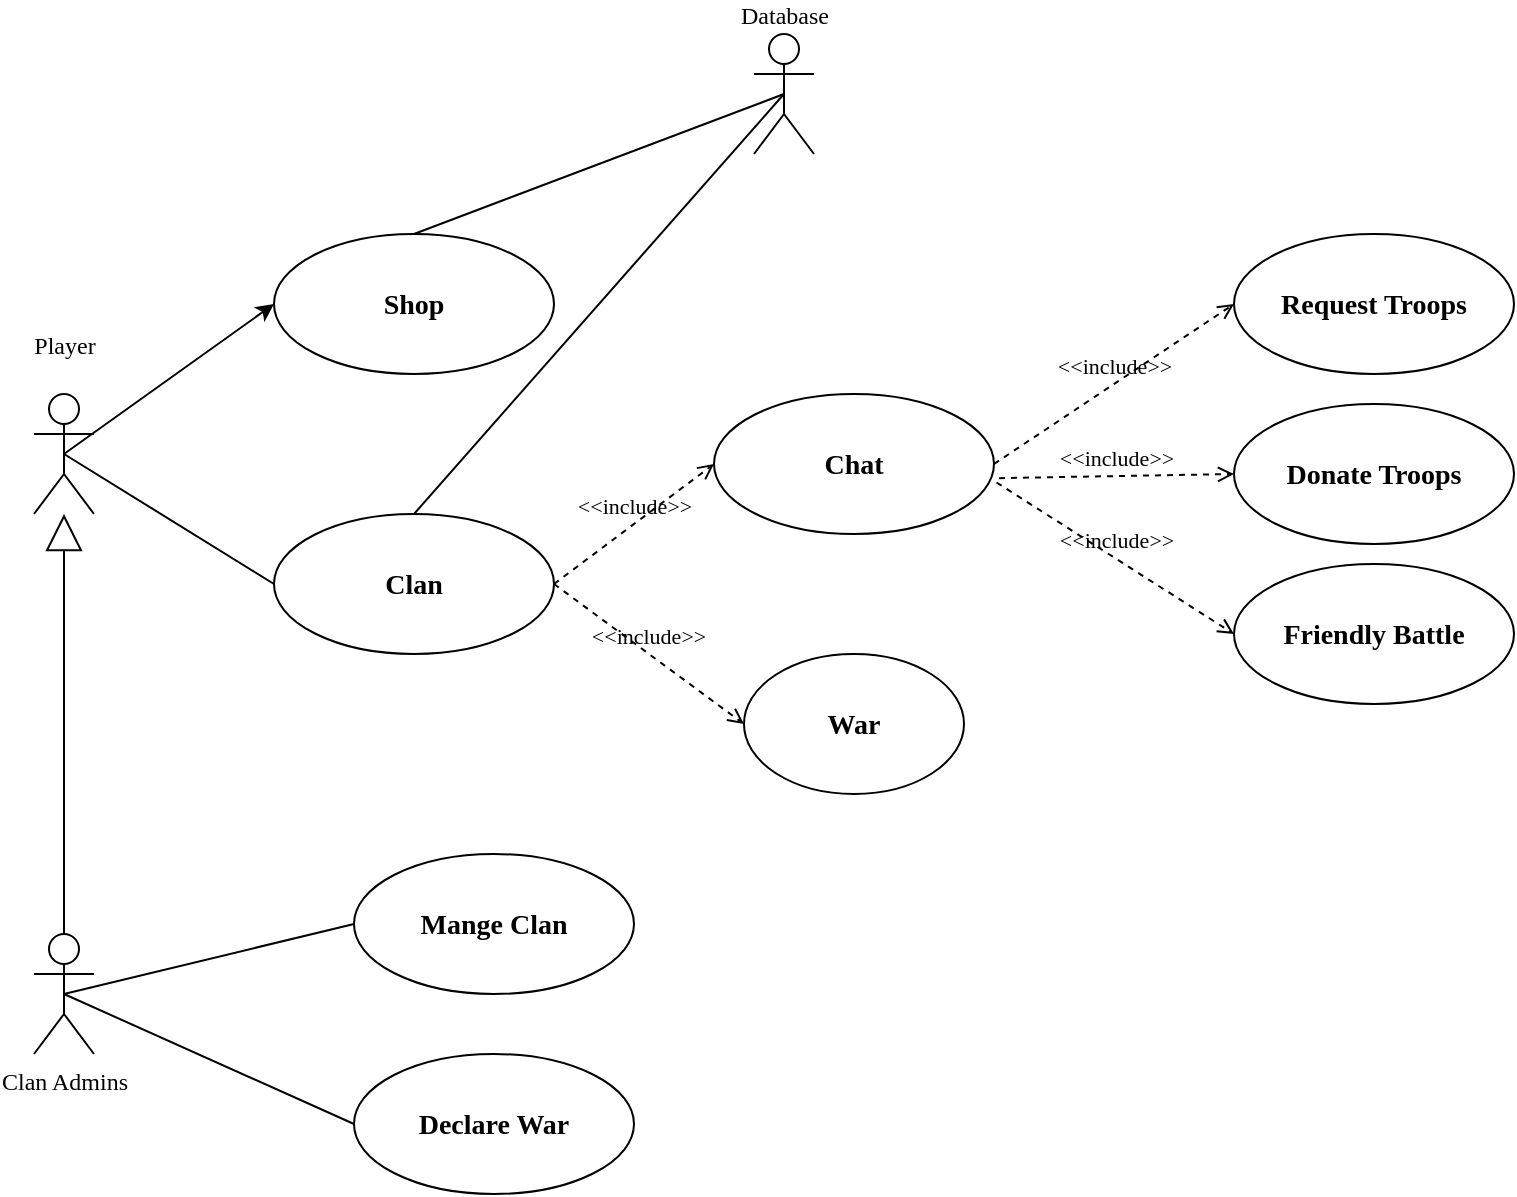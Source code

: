 <mxfile version="24.7.16">
  <diagram name="Page-1" id="st1P8JyCpSi96vsaimh_">
    <mxGraphModel dx="1242" dy="1927" grid="1" gridSize="10" guides="1" tooltips="1" connect="1" arrows="1" fold="1" page="1" pageScale="1" pageWidth="850" pageHeight="1100" math="0" shadow="0">
      <root>
        <mxCell id="0" />
        <mxCell id="1" parent="0" />
        <mxCell id="qAvXWc3zEYrcIfAVPUuY-1" style="rounded=0;orthogonalLoop=1;jettySize=auto;html=1;exitX=0.5;exitY=0.5;exitDx=0;exitDy=0;exitPerimeter=0;entryX=0;entryY=0.5;entryDx=0;entryDy=0;fontFamily=Verdana;fontColor=#000000;endArrow=none;endFill=0;" edge="1" parent="1" source="qAvXWc3zEYrcIfAVPUuY-3" target="qAvXWc3zEYrcIfAVPUuY-10">
          <mxGeometry relative="1" as="geometry" />
        </mxCell>
        <mxCell id="qAvXWc3zEYrcIfAVPUuY-2" style="rounded=0;orthogonalLoop=1;jettySize=auto;html=1;exitX=0.5;exitY=0.5;exitDx=0;exitDy=0;exitPerimeter=0;entryX=0;entryY=0.5;entryDx=0;entryDy=0;fontColor=#000000;" edge="1" parent="1" source="qAvXWc3zEYrcIfAVPUuY-3" target="qAvXWc3zEYrcIfAVPUuY-22">
          <mxGeometry relative="1" as="geometry" />
        </mxCell>
        <mxCell id="qAvXWc3zEYrcIfAVPUuY-3" value="Player&lt;div&gt;&lt;br&gt;&lt;/div&gt;" style="shape=umlActor;verticalLabelPosition=top;verticalAlign=bottom;html=1;outlineConnect=0;fontFamily=Verdana;fontColor=#000000;align=center;labelPosition=center;" vertex="1" parent="1">
          <mxGeometry x="50" y="-810" width="30" height="60" as="geometry" />
        </mxCell>
        <mxCell id="qAvXWc3zEYrcIfAVPUuY-4" style="rounded=0;orthogonalLoop=1;jettySize=auto;html=1;exitX=0.5;exitY=0.5;exitDx=0;exitDy=0;exitPerimeter=0;entryX=0;entryY=0.5;entryDx=0;entryDy=0;endArrow=none;endFill=0;fontColor=#000000;" edge="1" parent="1" source="qAvXWc3zEYrcIfAVPUuY-6" target="qAvXWc3zEYrcIfAVPUuY-13">
          <mxGeometry relative="1" as="geometry" />
        </mxCell>
        <mxCell id="qAvXWc3zEYrcIfAVPUuY-5" style="rounded=0;orthogonalLoop=1;jettySize=auto;html=1;exitX=0.5;exitY=0.5;exitDx=0;exitDy=0;exitPerimeter=0;entryX=0;entryY=0.5;entryDx=0;entryDy=0;endArrow=none;endFill=0;fontColor=#000000;" edge="1" parent="1" source="qAvXWc3zEYrcIfAVPUuY-6" target="qAvXWc3zEYrcIfAVPUuY-24">
          <mxGeometry relative="1" as="geometry">
            <mxPoint x="160" y="-398.122" as="targetPoint" />
          </mxGeometry>
        </mxCell>
        <mxCell id="qAvXWc3zEYrcIfAVPUuY-6" value="Clan Admins&lt;div&gt;&lt;br&gt;&lt;/div&gt;" style="shape=umlActor;verticalLabelPosition=bottom;verticalAlign=top;html=1;outlineConnect=0;fontFamily=Verdana;fontColor=#000000;" vertex="1" parent="1">
          <mxGeometry x="50" y="-540" width="30" height="60" as="geometry" />
        </mxCell>
        <mxCell id="qAvXWc3zEYrcIfAVPUuY-7" value="&lt;p style=&quot;margin: 0px 0px 0px 21px; text-indent: -21px; font-style: normal; font-variant: normal; font-stretch: normal; font-size: 14px; line-height: normal; font-size-adjust: none; font-kerning: auto; font-feature-settings: normal; font-optical-sizing: auto; font-variation-settings: normal;&quot;&gt;&lt;b&gt;Request Troops&lt;/b&gt;&lt;/p&gt;" style="ellipse;whiteSpace=wrap;html=1;fontFamily=Verdana;fontColor=#000000;" vertex="1" parent="1">
          <mxGeometry x="650" y="-890" width="140" height="70" as="geometry" />
        </mxCell>
        <mxCell id="qAvXWc3zEYrcIfAVPUuY-8" value="&lt;p style=&quot;margin: 0px 0px 0px 21px; text-indent: -21px; font-style: normal; font-variant: normal; font-stretch: normal; font-size: 14px; line-height: normal; font-size-adjust: none; font-kerning: auto; font-feature-settings: normal; font-optical-sizing: auto; font-variation-settings: normal;&quot;&gt;&lt;b&gt;Chat&lt;/b&gt;&lt;/p&gt;" style="ellipse;whiteSpace=wrap;html=1;fontFamily=Verdana;fontColor=#000000;" vertex="1" parent="1">
          <mxGeometry x="390" y="-810" width="140" height="70" as="geometry" />
        </mxCell>
        <mxCell id="qAvXWc3zEYrcIfAVPUuY-9" value="&lt;p style=&quot;margin: 0px 0px 0px 21px; text-indent: -21px; font-style: normal; font-variant: normal; font-stretch: normal; font-size: 14px; line-height: normal; font-size-adjust: none; font-kerning: auto; font-feature-settings: normal; font-optical-sizing: auto; font-variation-settings: normal;&quot;&gt;&lt;b&gt;Donate Troops&lt;/b&gt;&lt;/p&gt;" style="ellipse;whiteSpace=wrap;html=1;fontFamily=Verdana;fontColor=#000000;" vertex="1" parent="1">
          <mxGeometry x="650" y="-805" width="140" height="70" as="geometry" />
        </mxCell>
        <mxCell id="qAvXWc3zEYrcIfAVPUuY-10" value="&lt;p style=&quot;margin: 0px 0px 0px 21px; text-indent: -21px; font-style: normal; font-variant: normal; font-stretch: normal; font-size: 14px; line-height: normal; font-size-adjust: none; font-kerning: auto; font-feature-settings: normal; font-optical-sizing: auto; font-variation-settings: normal;&quot;&gt;&lt;b&gt;Clan&lt;/b&gt;&lt;/p&gt;" style="ellipse;whiteSpace=wrap;html=1;fontFamily=Verdana;fontColor=#000000;" vertex="1" parent="1">
          <mxGeometry x="170" y="-750" width="140" height="70" as="geometry" />
        </mxCell>
        <mxCell id="qAvXWc3zEYrcIfAVPUuY-11" value="&amp;lt;&amp;lt;include&amp;gt;&amp;gt;" style="html=1;verticalAlign=bottom;labelBackgroundColor=none;endArrow=open;endFill=0;dashed=1;rounded=0;entryX=0;entryY=0.5;entryDx=0;entryDy=0;exitX=1;exitY=0.5;exitDx=0;exitDy=0;fontFamily=Verdana;fontColor=#000000;" edge="1" parent="1" source="qAvXWc3zEYrcIfAVPUuY-10" target="qAvXWc3zEYrcIfAVPUuY-8">
          <mxGeometry width="160" relative="1" as="geometry">
            <mxPoint x="390" y="-710" as="sourcePoint" />
            <mxPoint x="550" y="-710" as="targetPoint" />
          </mxGeometry>
        </mxCell>
        <mxCell id="qAvXWc3zEYrcIfAVPUuY-12" value="&amp;lt;&amp;lt;include&amp;gt;&amp;gt;" style="html=1;verticalAlign=bottom;labelBackgroundColor=none;endArrow=open;endFill=0;dashed=1;rounded=0;entryX=0;entryY=0.5;entryDx=0;entryDy=0;exitX=1;exitY=0.5;exitDx=0;exitDy=0;fontFamily=Verdana;fontColor=#000000;" edge="1" parent="1" source="qAvXWc3zEYrcIfAVPUuY-8" target="qAvXWc3zEYrcIfAVPUuY-7">
          <mxGeometry width="160" relative="1" as="geometry">
            <mxPoint x="460" y="-635.5" as="sourcePoint" />
            <mxPoint x="650" y="-850" as="targetPoint" />
          </mxGeometry>
        </mxCell>
        <mxCell id="qAvXWc3zEYrcIfAVPUuY-13" value="&lt;p style=&quot;margin: 0px 0px 0px 21px; text-indent: -21px; font-style: normal; font-variant: normal; font-stretch: normal; font-size: 14px; line-height: normal; font-size-adjust: none; font-kerning: auto; font-feature-settings: normal; font-optical-sizing: auto; font-variation-settings: normal;&quot;&gt;&lt;b&gt;Mange Clan&lt;/b&gt;&lt;/p&gt;" style="ellipse;whiteSpace=wrap;html=1;fontFamily=Verdana;fontColor=#000000;" vertex="1" parent="1">
          <mxGeometry x="210" y="-580" width="140" height="70" as="geometry" />
        </mxCell>
        <mxCell id="qAvXWc3zEYrcIfAVPUuY-14" value="" style="endArrow=block;endSize=16;endFill=0;html=1;rounded=0;exitX=0.5;exitY=0;exitDx=0;exitDy=0;exitPerimeter=0;fontColor=#000000;" edge="1" parent="1" source="qAvXWc3zEYrcIfAVPUuY-6" target="qAvXWc3zEYrcIfAVPUuY-3">
          <mxGeometry width="160" relative="1" as="geometry">
            <mxPoint x="70" y="-630" as="sourcePoint" />
            <mxPoint x="210" y="-690" as="targetPoint" />
          </mxGeometry>
        </mxCell>
        <mxCell id="qAvXWc3zEYrcIfAVPUuY-15" value="&amp;lt;&amp;lt;include&amp;gt;&amp;gt;" style="html=1;verticalAlign=bottom;labelBackgroundColor=none;endArrow=open;endFill=0;dashed=1;rounded=0;exitX=1.018;exitY=0.601;exitDx=0;exitDy=0;fontFamily=Verdana;fontColor=#000000;exitPerimeter=0;entryX=0;entryY=0.5;entryDx=0;entryDy=0;" edge="1" parent="1" source="qAvXWc3zEYrcIfAVPUuY-8" target="qAvXWc3zEYrcIfAVPUuY-9">
          <mxGeometry width="160" relative="1" as="geometry">
            <mxPoint x="540" y="-695" as="sourcePoint" />
            <mxPoint x="610" y="-675" as="targetPoint" />
          </mxGeometry>
        </mxCell>
        <mxCell id="qAvXWc3zEYrcIfAVPUuY-16" value="&lt;p style=&quot;margin: 0px 0px 0px 21px; text-indent: -21px; font-style: normal; font-variant: normal; font-stretch: normal; font-size: 14px; line-height: normal; font-size-adjust: none; font-kerning: auto; font-feature-settings: normal; font-optical-sizing: auto; font-variation-settings: normal;&quot;&gt;&lt;b&gt;Friendly Battle&lt;/b&gt;&lt;/p&gt;" style="ellipse;whiteSpace=wrap;html=1;fontFamily=Verdana;fontColor=#000000;" vertex="1" parent="1">
          <mxGeometry x="650" y="-725" width="140" height="70" as="geometry" />
        </mxCell>
        <mxCell id="qAvXWc3zEYrcIfAVPUuY-17" style="rounded=0;orthogonalLoop=1;jettySize=auto;html=1;exitX=0.5;exitY=0.5;exitDx=0;exitDy=0;exitPerimeter=0;entryX=0.5;entryY=0;entryDx=0;entryDy=0;endArrow=none;endFill=0;fontColor=#000000;" edge="1" parent="1" source="qAvXWc3zEYrcIfAVPUuY-18" target="qAvXWc3zEYrcIfAVPUuY-10">
          <mxGeometry relative="1" as="geometry" />
        </mxCell>
        <mxCell id="qAvXWc3zEYrcIfAVPUuY-18" value="&lt;div&gt;Database&lt;/div&gt;" style="shape=umlActor;verticalLabelPosition=top;verticalAlign=bottom;html=1;outlineConnect=0;fontFamily=Verdana;fontColor=#000000;labelPosition=center;align=center;" vertex="1" parent="1">
          <mxGeometry x="410" y="-990" width="30" height="60" as="geometry" />
        </mxCell>
        <mxCell id="qAvXWc3zEYrcIfAVPUuY-19" value="&lt;p style=&quot;margin: 0px 0px 0px 21px; text-indent: -21px; font-variant-numeric: normal; font-variant-east-asian: normal; font-variant-alternates: normal; font-variant-position: normal; font-stretch: normal; line-height: normal; font-size-adjust: none; font-kerning: auto; font-feature-settings: normal; font-optical-sizing: auto; font-variation-settings: normal;&quot;&gt;&lt;span style=&quot;font-size: 14px;&quot;&gt;&lt;b&gt;War&lt;/b&gt;&lt;/span&gt;&lt;/p&gt;" style="ellipse;whiteSpace=wrap;html=1;fontFamily=Verdana;fontColor=#000000;" vertex="1" parent="1">
          <mxGeometry x="405" y="-680" width="110" height="70" as="geometry" />
        </mxCell>
        <mxCell id="qAvXWc3zEYrcIfAVPUuY-20" value="&amp;lt;&amp;lt;include&amp;gt;&amp;gt;" style="html=1;verticalAlign=bottom;labelBackgroundColor=none;endArrow=open;endFill=0;dashed=1;rounded=0;exitX=1.009;exitY=0.632;exitDx=0;exitDy=0;fontFamily=Verdana;fontColor=#000000;exitPerimeter=0;entryX=0;entryY=0.5;entryDx=0;entryDy=0;" edge="1" parent="1" source="qAvXWc3zEYrcIfAVPUuY-8" target="qAvXWc3zEYrcIfAVPUuY-16">
          <mxGeometry width="160" relative="1" as="geometry">
            <mxPoint x="543" y="-758" as="sourcePoint" />
            <mxPoint x="640" y="-790" as="targetPoint" />
          </mxGeometry>
        </mxCell>
        <mxCell id="qAvXWc3zEYrcIfAVPUuY-21" value="&amp;lt;&amp;lt;include&amp;gt;&amp;gt;" style="html=1;verticalAlign=bottom;labelBackgroundColor=none;endArrow=open;endFill=0;dashed=1;rounded=0;entryX=0;entryY=0.5;entryDx=0;entryDy=0;fontFamily=Verdana;fontColor=#000000;exitX=1;exitY=0.5;exitDx=0;exitDy=0;" edge="1" parent="1" source="qAvXWc3zEYrcIfAVPUuY-10" target="qAvXWc3zEYrcIfAVPUuY-19">
          <mxGeometry width="160" relative="1" as="geometry">
            <mxPoint x="320" y="-750" as="sourcePoint" />
            <mxPoint x="410" y="-860" as="targetPoint" />
          </mxGeometry>
        </mxCell>
        <mxCell id="qAvXWc3zEYrcIfAVPUuY-22" value="&lt;p style=&quot;margin: 0px 0px 0px 21px; text-indent: -21px; font-style: normal; font-variant: normal; font-stretch: normal; font-size: 14px; line-height: normal; font-size-adjust: none; font-kerning: auto; font-feature-settings: normal; font-optical-sizing: auto; font-variation-settings: normal;&quot;&gt;&lt;b&gt;Shop&lt;/b&gt;&lt;/p&gt;" style="ellipse;whiteSpace=wrap;html=1;fontFamily=Verdana;fontColor=#000000;" vertex="1" parent="1">
          <mxGeometry x="170" y="-890" width="140" height="70" as="geometry" />
        </mxCell>
        <mxCell id="qAvXWc3zEYrcIfAVPUuY-23" style="rounded=0;orthogonalLoop=1;jettySize=auto;html=1;exitX=0.5;exitY=0;exitDx=0;exitDy=0;entryX=0.5;entryY=0.5;entryDx=0;entryDy=0;entryPerimeter=0;endArrow=none;endFill=0;fontColor=#000000;" edge="1" parent="1" source="qAvXWc3zEYrcIfAVPUuY-22" target="qAvXWc3zEYrcIfAVPUuY-18">
          <mxGeometry relative="1" as="geometry" />
        </mxCell>
        <mxCell id="qAvXWc3zEYrcIfAVPUuY-24" value="&lt;p style=&quot;margin: 0px 0px 0px 21px; text-indent: -21px; font-style: normal; font-variant: normal; font-stretch: normal; font-size: 14px; line-height: normal; font-size-adjust: none; font-kerning: auto; font-feature-settings: normal; font-optical-sizing: auto; font-variation-settings: normal;&quot;&gt;&lt;b&gt;Declare War&lt;/b&gt;&lt;br&gt;&lt;/p&gt;" style="ellipse;whiteSpace=wrap;html=1;fontFamily=Verdana;fontColor=#000000;" vertex="1" parent="1">
          <mxGeometry x="210" y="-480" width="140" height="70" as="geometry" />
        </mxCell>
      </root>
    </mxGraphModel>
  </diagram>
</mxfile>
